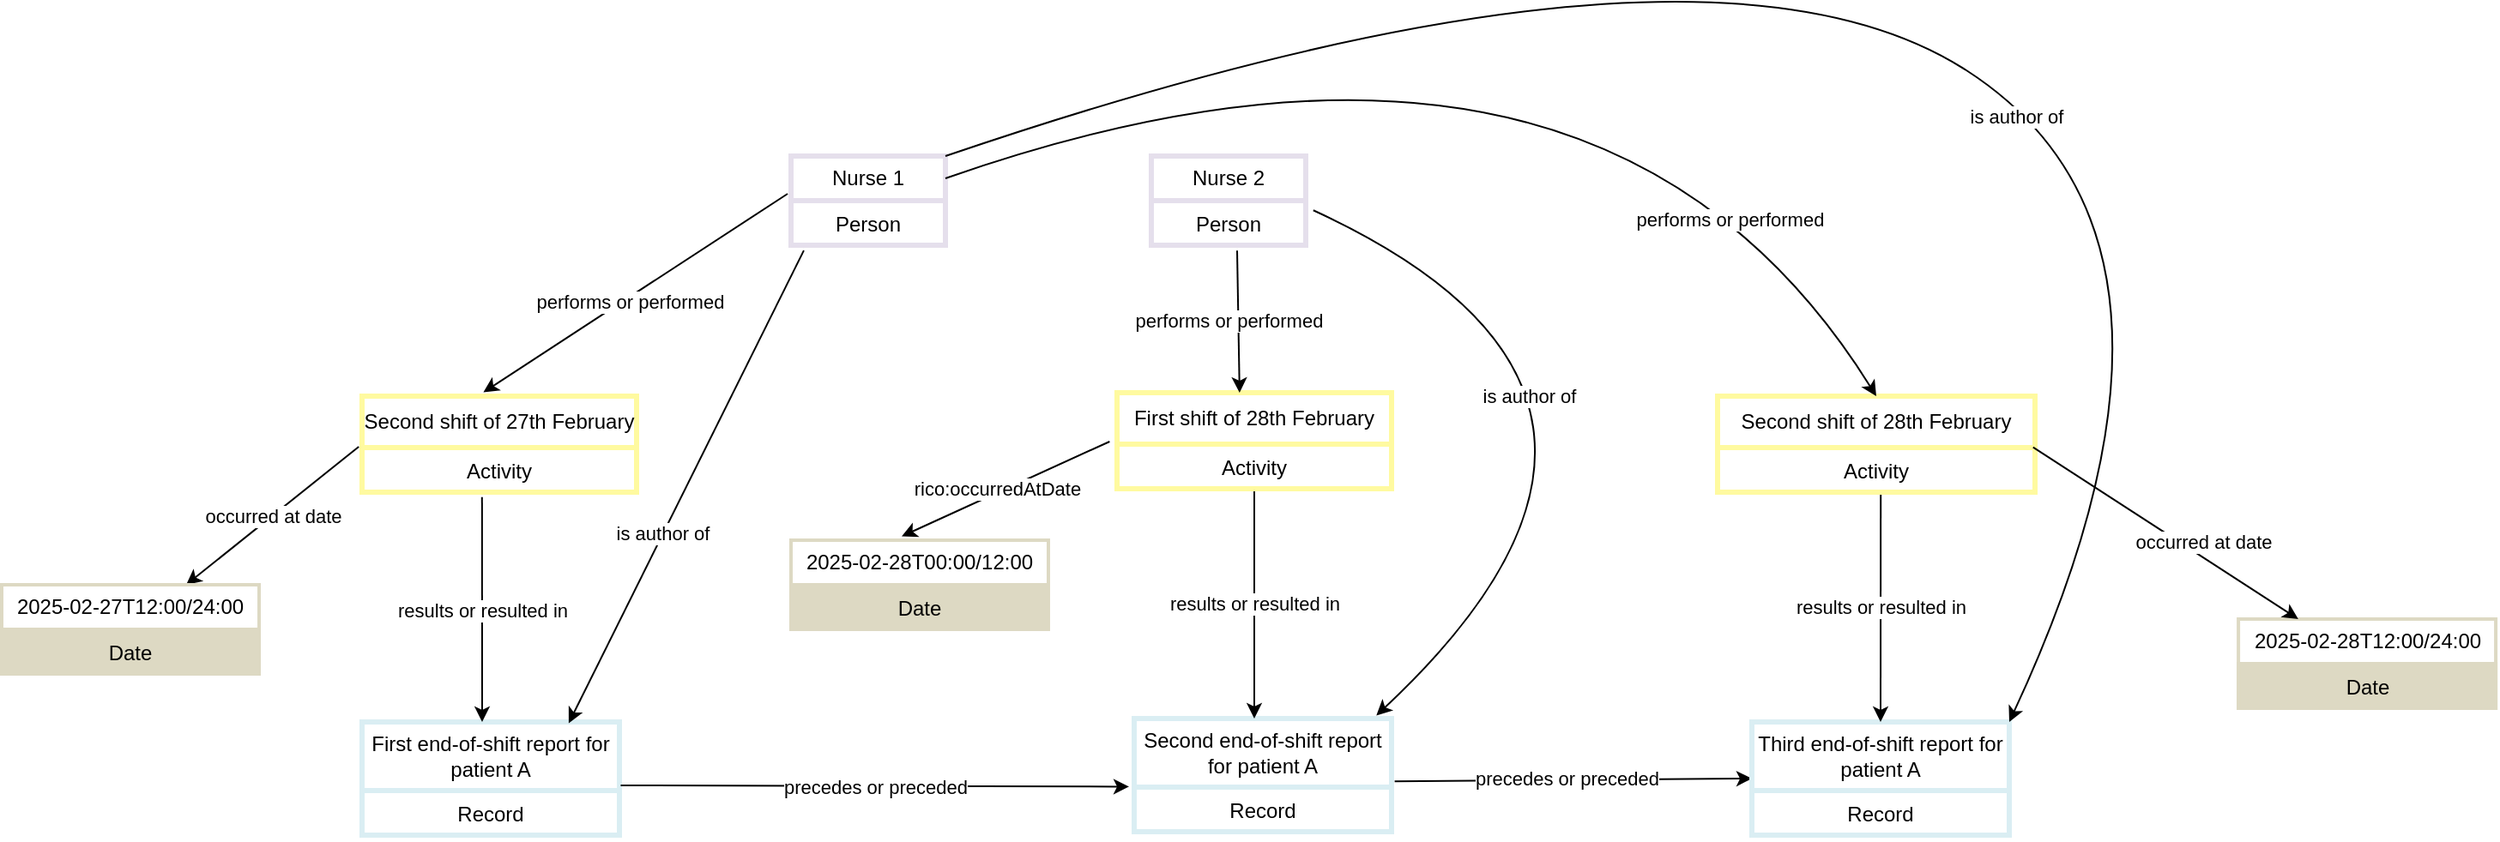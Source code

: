 <mxfile version="26.0.16">
  <diagram name="Page-1" id="3I6mRa5P5nZsIQNZ7VRq">
    <mxGraphModel dx="1098" dy="701" grid="1" gridSize="10" guides="1" tooltips="1" connect="1" arrows="1" fold="1" page="1" pageScale="1" pageWidth="4681" pageHeight="3300" math="0" shadow="0">
      <root>
        <mxCell id="0" />
        <mxCell id="1" parent="0" />
        <mxCell id="i-SSKv4laA4iEFBlzxF1-1" value="First end-of-shift report for patient A" style="swimlane;fontStyle=0;childLayout=stackLayout;horizontal=1;startSize=40;strokeColor=#DAEEF3;strokeWidth=3;fillColor=none;horizontalStack=0;resizeParent=1;resizeParentMax=0;resizeLast=0;collapsible=1;marginBottom=0;whiteSpace=wrap;html=1;labelPadding=0;" parent="1" vertex="1">
          <mxGeometry x="310" y="440" width="150" height="66" as="geometry" />
        </mxCell>
        <mxCell id="i-SSKv4laA4iEFBlzxF1-2" value="Record" style="text;strokeColor=#DAEEF3;strokeWidth=3;fillColor=none;align=center;verticalAlign=top;spacingLeft=4;spacingRight=4;overflow=hidden;rotatable=0;points=[[0,0.5],[1,0.5]];portConstraint=eastwest;whiteSpace=wrap;html=1;" parent="i-SSKv4laA4iEFBlzxF1-1" vertex="1">
          <mxGeometry y="40" width="150" height="26" as="geometry" />
        </mxCell>
        <mxCell id="i-SSKv4laA4iEFBlzxF1-3" value="" style="endArrow=classic;html=1;rounded=0;entryX=-0.02;entryY=-0.01;entryDx=0;entryDy=0;entryPerimeter=0;exitX=1.005;exitY=0.56;exitDx=0;exitDy=0;exitPerimeter=0;" parent="1" target="urL7mEImCn63v73o6za4-3" edge="1" source="i-SSKv4laA4iEFBlzxF1-1">
          <mxGeometry relative="1" as="geometry">
            <mxPoint x="530" y="475.5" as="sourcePoint" />
            <mxPoint x="710" y="476" as="targetPoint" />
          </mxGeometry>
        </mxCell>
        <mxCell id="i-SSKv4laA4iEFBlzxF1-4" value="precedes or preceded" style="edgeLabel;resizable=0;html=1;;align=center;verticalAlign=middle;" parent="i-SSKv4laA4iEFBlzxF1-3" connectable="0" vertex="1">
          <mxGeometry relative="1" as="geometry" />
        </mxCell>
        <mxCell id="i-SSKv4laA4iEFBlzxF1-9" value="" style="endArrow=classic;html=1;rounded=0;entryX=0;entryY=0.5;entryDx=0;entryDy=0;exitX=1.012;exitY=-0.13;exitDx=0;exitDy=0;exitPerimeter=0;entryPerimeter=0;" parent="1" target="urL7mEImCn63v73o6za4-4" edge="1" source="urL7mEImCn63v73o6za4-3">
          <mxGeometry relative="1" as="geometry">
            <mxPoint x="860" y="475.5" as="sourcePoint" />
            <mxPoint x="1031.82" y="476.988" as="targetPoint" />
          </mxGeometry>
        </mxCell>
        <mxCell id="i-SSKv4laA4iEFBlzxF1-10" value="precedes or preceded" style="edgeLabel;resizable=0;html=1;;align=center;verticalAlign=middle;" parent="i-SSKv4laA4iEFBlzxF1-9" connectable="0" vertex="1">
          <mxGeometry relative="1" as="geometry">
            <mxPoint x="-4" y="-1" as="offset" />
          </mxGeometry>
        </mxCell>
        <mxCell id="urL7mEImCn63v73o6za4-2" value="Second end-of-shift report for patient A" style="swimlane;fontStyle=0;childLayout=stackLayout;horizontal=1;startSize=40;strokeColor=#DAEEF3;strokeWidth=3;fillColor=none;horizontalStack=0;resizeParent=1;resizeParentMax=0;resizeLast=0;collapsible=1;marginBottom=0;whiteSpace=wrap;html=1;labelPadding=0;" vertex="1" parent="1">
          <mxGeometry x="760" y="438" width="150" height="66" as="geometry" />
        </mxCell>
        <mxCell id="urL7mEImCn63v73o6za4-3" value="Record" style="text;strokeColor=#DAEEF3;strokeWidth=3;fillColor=none;align=center;verticalAlign=top;spacingLeft=4;spacingRight=4;overflow=hidden;rotatable=0;points=[[0,0.5],[1,0.5]];portConstraint=eastwest;whiteSpace=wrap;html=1;" vertex="1" parent="urL7mEImCn63v73o6za4-2">
          <mxGeometry y="40" width="150" height="26" as="geometry" />
        </mxCell>
        <mxCell id="urL7mEImCn63v73o6za4-4" value="Third end-of-shift report for patient A" style="swimlane;fontStyle=0;childLayout=stackLayout;horizontal=1;startSize=40;strokeColor=#DAEEF3;strokeWidth=3;fillColor=none;horizontalStack=0;resizeParent=1;resizeParentMax=0;resizeLast=0;collapsible=1;marginBottom=0;whiteSpace=wrap;html=1;labelPadding=0;" vertex="1" parent="1">
          <mxGeometry x="1120" y="440" width="150" height="66" as="geometry" />
        </mxCell>
        <mxCell id="urL7mEImCn63v73o6za4-5" value="Record" style="text;strokeColor=#DAEEF3;strokeWidth=3;fillColor=none;align=center;verticalAlign=top;spacingLeft=4;spacingRight=4;overflow=hidden;rotatable=0;points=[[0,0.5],[1,0.5]];portConstraint=eastwest;whiteSpace=wrap;html=1;" vertex="1" parent="urL7mEImCn63v73o6za4-4">
          <mxGeometry y="40" width="150" height="26" as="geometry" />
        </mxCell>
        <mxCell id="urL7mEImCn63v73o6za4-7" value="Second shift of 27th February" style="swimlane;fontStyle=0;childLayout=stackLayout;horizontal=1;startSize=30;strokeColor=#FFFAA0;strokeWidth=3;fillColor=none;horizontalStack=0;resizeParent=1;resizeParentMax=0;resizeLast=0;collapsible=1;marginBottom=0;whiteSpace=wrap;html=1;" vertex="1" parent="1">
          <mxGeometry x="310" y="250" width="160" height="56" as="geometry" />
        </mxCell>
        <mxCell id="urL7mEImCn63v73o6za4-8" value="Activity" style="text;strokeColor=#FFFAA0;strokeWidth=3;fillColor=none;align=center;verticalAlign=top;spacingLeft=4;spacingRight=4;overflow=hidden;rotatable=0;points=[[0,0.5],[1,0.5]];portConstraint=eastwest;whiteSpace=wrap;html=1;" vertex="1" parent="urL7mEImCn63v73o6za4-7">
          <mxGeometry y="30" width="160" height="26" as="geometry" />
        </mxCell>
        <mxCell id="urL7mEImCn63v73o6za4-9" value="" style="endArrow=classic;html=1;rounded=0;exitX=0.437;exitY=1.109;exitDx=0;exitDy=0;exitPerimeter=0;" edge="1" parent="1" source="urL7mEImCn63v73o6za4-8">
          <mxGeometry relative="1" as="geometry">
            <mxPoint x="630" y="370.0" as="sourcePoint" />
            <mxPoint x="380" y="440" as="targetPoint" />
          </mxGeometry>
        </mxCell>
        <mxCell id="urL7mEImCn63v73o6za4-10" value="results or resulted in" style="edgeLabel;resizable=0;html=1;;align=center;verticalAlign=middle;" connectable="0" vertex="1" parent="urL7mEImCn63v73o6za4-9">
          <mxGeometry relative="1" as="geometry" />
        </mxCell>
        <mxCell id="urL7mEImCn63v73o6za4-11" value="" style="endArrow=classic;html=1;rounded=0;" edge="1" parent="1" source="urL7mEImCn63v73o6za4-26">
          <mxGeometry relative="1" as="geometry">
            <mxPoint x="780" y="348.004" as="sourcePoint" />
            <mxPoint x="830" y="438" as="targetPoint" />
          </mxGeometry>
        </mxCell>
        <mxCell id="urL7mEImCn63v73o6za4-12" value="results or resulted in" style="edgeLabel;resizable=0;html=1;;align=center;verticalAlign=middle;" connectable="0" vertex="1" parent="urL7mEImCn63v73o6za4-11">
          <mxGeometry relative="1" as="geometry" />
        </mxCell>
        <mxCell id="urL7mEImCn63v73o6za4-13" value="" style="endArrow=classic;html=1;rounded=0;entryX=0.5;entryY=0;entryDx=0;entryDy=0;exitX=0.514;exitY=0.964;exitDx=0;exitDy=0;exitPerimeter=0;" edge="1" parent="1" source="urL7mEImCn63v73o6za4-28" target="urL7mEImCn63v73o6za4-4">
          <mxGeometry relative="1" as="geometry">
            <mxPoint x="1190" y="310" as="sourcePoint" />
            <mxPoint x="810" y="431" as="targetPoint" />
          </mxGeometry>
        </mxCell>
        <mxCell id="urL7mEImCn63v73o6za4-14" value="results or resulted in" style="edgeLabel;resizable=0;html=1;;align=center;verticalAlign=middle;" connectable="0" vertex="1" parent="urL7mEImCn63v73o6za4-13">
          <mxGeometry relative="1" as="geometry" />
        </mxCell>
        <mxCell id="urL7mEImCn63v73o6za4-15" value="Nurse 1" style="swimlane;fontStyle=0;childLayout=stackLayout;horizontal=1;startSize=26;strokeColor=#E5DFEC;strokeWidth=3;fillColor=none;horizontalStack=0;resizeParent=1;resizeParentMax=0;resizeLast=0;collapsible=1;marginBottom=0;whiteSpace=wrap;html=1;" vertex="1" parent="1">
          <mxGeometry x="560" y="110" width="90" height="52" as="geometry" />
        </mxCell>
        <mxCell id="urL7mEImCn63v73o6za4-16" value="Person" style="text;strokeColor=#E5DFEC;strokeWidth=3;fillColor=none;align=center;verticalAlign=top;spacingLeft=4;spacingRight=4;overflow=hidden;rotatable=0;points=[[0,0.5],[1,0.5]];portConstraint=eastwest;whiteSpace=wrap;html=1;" vertex="1" parent="urL7mEImCn63v73o6za4-15">
          <mxGeometry y="26" width="90" height="26" as="geometry" />
        </mxCell>
        <mxCell id="urL7mEImCn63v73o6za4-17" value="" style="endArrow=classic;html=1;rounded=0;entryX=0.803;entryY=0.011;entryDx=0;entryDy=0;exitX=0.083;exitY=1.117;exitDx=0;exitDy=0;exitPerimeter=0;entryPerimeter=0;" edge="1" parent="1" source="urL7mEImCn63v73o6za4-16" target="i-SSKv4laA4iEFBlzxF1-1">
          <mxGeometry relative="1" as="geometry">
            <mxPoint x="630" y="220" as="sourcePoint" />
            <mxPoint x="460" y="510" as="targetPoint" />
          </mxGeometry>
        </mxCell>
        <mxCell id="urL7mEImCn63v73o6za4-18" value="is author of" style="edgeLabel;resizable=0;html=1;;align=center;verticalAlign=middle;" connectable="0" vertex="1" parent="urL7mEImCn63v73o6za4-17">
          <mxGeometry relative="1" as="geometry">
            <mxPoint x="-14" y="27" as="offset" />
          </mxGeometry>
        </mxCell>
        <mxCell id="urL7mEImCn63v73o6za4-19" value="" style="endArrow=classic;html=1;rounded=0;curved=1;exitX=1;exitY=0;exitDx=0;exitDy=0;entryX=1;entryY=0;entryDx=0;entryDy=0;" edge="1" parent="1" source="urL7mEImCn63v73o6za4-15" target="urL7mEImCn63v73o6za4-4">
          <mxGeometry relative="1" as="geometry">
            <mxPoint x="740" y="70" as="sourcePoint" />
            <mxPoint x="1230" y="420" as="targetPoint" />
            <Array as="points">
              <mxPoint x="1090" y="-40" />
              <mxPoint x="1400" y="160" />
            </Array>
          </mxGeometry>
        </mxCell>
        <mxCell id="urL7mEImCn63v73o6za4-20" value="is author of" style="edgeLabel;resizable=0;html=1;;align=center;verticalAlign=middle;" connectable="0" vertex="1" parent="urL7mEImCn63v73o6za4-19">
          <mxGeometry relative="1" as="geometry">
            <mxPoint x="95" y="69" as="offset" />
          </mxGeometry>
        </mxCell>
        <mxCell id="urL7mEImCn63v73o6za4-25" value="First shift of 28th February" style="swimlane;fontStyle=0;childLayout=stackLayout;horizontal=1;startSize=30;strokeColor=#FFFAA0;strokeWidth=3;fillColor=none;horizontalStack=0;resizeParent=1;resizeParentMax=0;resizeLast=0;collapsible=1;marginBottom=0;whiteSpace=wrap;html=1;" vertex="1" parent="1">
          <mxGeometry x="750" y="248" width="160" height="56" as="geometry" />
        </mxCell>
        <mxCell id="urL7mEImCn63v73o6za4-26" value="Activity" style="text;strokeColor=#FFFAA0;strokeWidth=3;fillColor=none;align=center;verticalAlign=top;spacingLeft=4;spacingRight=4;overflow=hidden;rotatable=0;points=[[0,0.5],[1,0.5]];portConstraint=eastwest;whiteSpace=wrap;html=1;" vertex="1" parent="urL7mEImCn63v73o6za4-25">
          <mxGeometry y="30" width="160" height="26" as="geometry" />
        </mxCell>
        <mxCell id="urL7mEImCn63v73o6za4-27" value="Second shift of 28th February" style="swimlane;fontStyle=0;childLayout=stackLayout;horizontal=1;startSize=30;strokeColor=#FFFAA0;strokeWidth=3;fillColor=none;horizontalStack=0;resizeParent=1;resizeParentMax=0;resizeLast=0;collapsible=1;marginBottom=0;whiteSpace=wrap;html=1;" vertex="1" parent="1">
          <mxGeometry x="1100" y="250" width="185" height="56" as="geometry" />
        </mxCell>
        <mxCell id="urL7mEImCn63v73o6za4-28" value="Activity" style="text;strokeColor=#FFFAA0;strokeWidth=3;fillColor=none;align=center;verticalAlign=top;spacingLeft=4;spacingRight=4;overflow=hidden;rotatable=0;points=[[0,0.5],[1,0.5]];portConstraint=eastwest;whiteSpace=wrap;html=1;" vertex="1" parent="urL7mEImCn63v73o6za4-27">
          <mxGeometry y="30" width="185" height="26" as="geometry" />
        </mxCell>
        <mxCell id="urL7mEImCn63v73o6za4-29" value="" style="endArrow=classic;html=1;rounded=0;curved=0;exitX=-0.022;exitY=-0.154;exitDx=0;exitDy=0;exitPerimeter=0;entryX=0.442;entryY=-0.04;entryDx=0;entryDy=0;entryPerimeter=0;" edge="1" parent="1" source="urL7mEImCn63v73o6za4-16" target="urL7mEImCn63v73o6za4-7">
          <mxGeometry relative="1" as="geometry">
            <mxPoint x="540" y="170" as="sourcePoint" />
            <mxPoint x="590" y="-240" as="targetPoint" />
            <Array as="points" />
          </mxGeometry>
        </mxCell>
        <mxCell id="urL7mEImCn63v73o6za4-30" value="performs or performed" style="edgeLabel;resizable=0;html=1;;align=center;verticalAlign=middle;" connectable="0" vertex="1" parent="urL7mEImCn63v73o6za4-29">
          <mxGeometry relative="1" as="geometry">
            <mxPoint x="-4" y="5" as="offset" />
          </mxGeometry>
        </mxCell>
        <mxCell id="urL7mEImCn63v73o6za4-31" value="Nurse 2" style="swimlane;fontStyle=0;childLayout=stackLayout;horizontal=1;startSize=26;strokeColor=#E5DFEC;strokeWidth=3;fillColor=none;horizontalStack=0;resizeParent=1;resizeParentMax=0;resizeLast=0;collapsible=1;marginBottom=0;whiteSpace=wrap;html=1;" vertex="1" parent="1">
          <mxGeometry x="770" y="110" width="90" height="52" as="geometry" />
        </mxCell>
        <mxCell id="urL7mEImCn63v73o6za4-32" value="Person" style="text;strokeColor=#E5DFEC;strokeWidth=3;fillColor=none;align=center;verticalAlign=top;spacingLeft=4;spacingRight=4;overflow=hidden;rotatable=0;points=[[0,0.5],[1,0.5]];portConstraint=eastwest;whiteSpace=wrap;html=1;" vertex="1" parent="urL7mEImCn63v73o6za4-31">
          <mxGeometry y="26" width="90" height="26" as="geometry" />
        </mxCell>
        <mxCell id="urL7mEImCn63v73o6za4-33" value="" style="endArrow=classic;html=1;rounded=0;curved=0;entryX=0.373;entryY=-0.02;entryDx=0;entryDy=0;entryPerimeter=0;exitX=0.425;exitY=1.077;exitDx=0;exitDy=0;exitPerimeter=0;" edge="1" parent="1">
          <mxGeometry relative="1" as="geometry">
            <mxPoint x="820.0" y="165.122" as="sourcePoint" />
            <mxPoint x="821.43" y="248" as="targetPoint" />
            <Array as="points" />
          </mxGeometry>
        </mxCell>
        <mxCell id="urL7mEImCn63v73o6za4-34" value="performs or performed" style="edgeLabel;resizable=0;html=1;;align=center;verticalAlign=middle;" connectable="0" vertex="1" parent="urL7mEImCn63v73o6za4-33">
          <mxGeometry relative="1" as="geometry">
            <mxPoint x="-6" y="-1" as="offset" />
          </mxGeometry>
        </mxCell>
        <mxCell id="urL7mEImCn63v73o6za4-35" value="" style="endArrow=classic;html=1;rounded=0;curved=1;entryX=0.5;entryY=0;entryDx=0;entryDy=0;exitX=1;exitY=0.25;exitDx=0;exitDy=0;" edge="1" parent="1" source="urL7mEImCn63v73o6za4-15" target="urL7mEImCn63v73o6za4-27">
          <mxGeometry relative="1" as="geometry">
            <mxPoint x="830" y="120" as="sourcePoint" />
            <mxPoint x="694" y="234" as="targetPoint" />
            <Array as="points">
              <mxPoint x="1030" y="-10" />
            </Array>
          </mxGeometry>
        </mxCell>
        <mxCell id="urL7mEImCn63v73o6za4-36" value="performs or performed" style="edgeLabel;resizable=0;html=1;;align=center;verticalAlign=middle;" connectable="0" vertex="1" parent="urL7mEImCn63v73o6za4-35">
          <mxGeometry relative="1" as="geometry">
            <mxPoint x="122" y="141" as="offset" />
          </mxGeometry>
        </mxCell>
        <mxCell id="urL7mEImCn63v73o6za4-39" value="" style="endArrow=classic;html=1;rounded=0;entryX=0.941;entryY=-0.027;entryDx=0;entryDy=0;exitX=1.049;exitY=0.217;exitDx=0;exitDy=0;exitPerimeter=0;entryPerimeter=0;curved=1;" edge="1" parent="1" source="urL7mEImCn63v73o6za4-32" target="urL7mEImCn63v73o6za4-2">
          <mxGeometry relative="1" as="geometry">
            <mxPoint x="964" y="210" as="sourcePoint" />
            <mxPoint x="830" y="488" as="targetPoint" />
            <Array as="points">
              <mxPoint x="1100" y="250" />
            </Array>
          </mxGeometry>
        </mxCell>
        <mxCell id="urL7mEImCn63v73o6za4-40" value="is author of" style="edgeLabel;resizable=0;html=1;;align=center;verticalAlign=middle;" connectable="0" vertex="1" parent="urL7mEImCn63v73o6za4-39">
          <mxGeometry relative="1" as="geometry">
            <mxPoint x="-105" y="-5" as="offset" />
          </mxGeometry>
        </mxCell>
        <mxCell id="urL7mEImCn63v73o6za4-42" value="" style="endArrow=classic;html=1;rounded=0;exitX=-0.012;exitY=-0.018;exitDx=0;exitDy=0;exitPerimeter=0;" edge="1" parent="1" source="urL7mEImCn63v73o6za4-8" target="urL7mEImCn63v73o6za4-44">
          <mxGeometry relative="1" as="geometry">
            <mxPoint x="190" y="120.0" as="sourcePoint" />
            <mxPoint x="350" y="120" as="targetPoint" />
          </mxGeometry>
        </mxCell>
        <mxCell id="urL7mEImCn63v73o6za4-43" value="occurred at date" style="edgeLabel;resizable=0;html=1;;align=center;verticalAlign=middle;" connectable="0" vertex="1" parent="urL7mEImCn63v73o6za4-42">
          <mxGeometry relative="1" as="geometry" />
        </mxCell>
        <mxCell id="urL7mEImCn63v73o6za4-44" value="2025-02-27T12:00/24:00" style="swimlane;fontStyle=0;childLayout=stackLayout;horizontal=1;startSize=26;strokeColor=#DDD9C3;strokeWidth=2;fillColor=none;horizontalStack=0;resizeParent=1;resizeParentMax=0;resizeLast=0;collapsible=1;marginBottom=0;whiteSpace=wrap;html=1;" vertex="1" parent="1">
          <mxGeometry x="100" y="360" width="150" height="52" as="geometry" />
        </mxCell>
        <mxCell id="urL7mEImCn63v73o6za4-45" value="Date" style="text;strokeColor=#DDD9C3;strokeWidth=2;fillColor=#DDD9C3;align=center;verticalAlign=top;spacingLeft=4;spacingRight=4;overflow=hidden;rotatable=0;points=[[0,0.5],[1,0.5]];portConstraint=eastwest;whiteSpace=wrap;html=1;" vertex="1" parent="urL7mEImCn63v73o6za4-44">
          <mxGeometry y="26" width="150" height="26" as="geometry" />
        </mxCell>
        <mxCell id="urL7mEImCn63v73o6za4-46" value="2025-02-28T00:00/12:00" style="swimlane;fontStyle=0;childLayout=stackLayout;horizontal=1;startSize=26;strokeColor=#DDD9C3;strokeWidth=2;fillColor=none;horizontalStack=0;resizeParent=1;resizeParentMax=0;resizeLast=0;collapsible=1;marginBottom=0;whiteSpace=wrap;html=1;" vertex="1" parent="1">
          <mxGeometry x="560" y="334" width="150" height="52" as="geometry" />
        </mxCell>
        <mxCell id="urL7mEImCn63v73o6za4-47" value="Date" style="text;strokeColor=#DDD9C3;strokeWidth=2;fillColor=#DDD9C3;align=center;verticalAlign=top;spacingLeft=4;spacingRight=4;overflow=hidden;rotatable=0;points=[[0,0.5],[1,0.5]];portConstraint=eastwest;whiteSpace=wrap;html=1;" vertex="1" parent="urL7mEImCn63v73o6za4-46">
          <mxGeometry y="26" width="150" height="26" as="geometry" />
        </mxCell>
        <mxCell id="urL7mEImCn63v73o6za4-49" value="" style="endArrow=classic;html=1;rounded=0;exitX=-0.027;exitY=-0.058;exitDx=0;exitDy=0;exitPerimeter=0;entryX=0.43;entryY=-0.043;entryDx=0;entryDy=0;entryPerimeter=0;" edge="1" parent="1" source="urL7mEImCn63v73o6za4-26" target="urL7mEImCn63v73o6za4-46">
          <mxGeometry relative="1" as="geometry">
            <mxPoint x="700" y="270" as="sourcePoint" />
            <mxPoint x="599" y="350" as="targetPoint" />
          </mxGeometry>
        </mxCell>
        <mxCell id="urL7mEImCn63v73o6za4-50" value="rico:occurredAtDate" style="edgeLabel;resizable=0;html=1;;align=center;verticalAlign=middle;" connectable="0" vertex="1" parent="urL7mEImCn63v73o6za4-49">
          <mxGeometry relative="1" as="geometry">
            <mxPoint x="-5" as="offset" />
          </mxGeometry>
        </mxCell>
        <mxCell id="urL7mEImCn63v73o6za4-51" value="2025-02-28T12:00/24:00" style="swimlane;fontStyle=0;childLayout=stackLayout;horizontal=1;startSize=26;strokeColor=#DDD9C3;strokeWidth=2;fillColor=none;horizontalStack=0;resizeParent=1;resizeParentMax=0;resizeLast=0;collapsible=1;marginBottom=0;whiteSpace=wrap;html=1;" vertex="1" parent="1">
          <mxGeometry x="1403.55" y="380" width="150" height="52" as="geometry" />
        </mxCell>
        <mxCell id="urL7mEImCn63v73o6za4-52" value="Date" style="text;strokeColor=#DDD9C3;strokeWidth=2;fillColor=#DDD9C3;align=center;verticalAlign=top;spacingLeft=4;spacingRight=4;overflow=hidden;rotatable=0;points=[[0,0.5],[1,0.5]];portConstraint=eastwest;whiteSpace=wrap;html=1;" vertex="1" parent="urL7mEImCn63v73o6za4-51">
          <mxGeometry y="26" width="150" height="26" as="geometry" />
        </mxCell>
        <mxCell id="urL7mEImCn63v73o6za4-53" value="" style="endArrow=classic;html=1;rounded=0;exitX=0.994;exitY=-0.007;exitDx=0;exitDy=0;exitPerimeter=0;" edge="1" parent="1" source="urL7mEImCn63v73o6za4-28" target="urL7mEImCn63v73o6za4-51">
          <mxGeometry relative="1" as="geometry">
            <mxPoint x="1300" y="284" as="sourcePoint" />
            <mxPoint x="1412.59" y="320" as="targetPoint" />
          </mxGeometry>
        </mxCell>
        <mxCell id="urL7mEImCn63v73o6za4-54" value="occurred at date" style="edgeLabel;resizable=0;html=1;;align=center;verticalAlign=middle;" connectable="0" vertex="1" parent="urL7mEImCn63v73o6za4-53">
          <mxGeometry relative="1" as="geometry">
            <mxPoint x="22" y="5" as="offset" />
          </mxGeometry>
        </mxCell>
      </root>
    </mxGraphModel>
  </diagram>
</mxfile>
